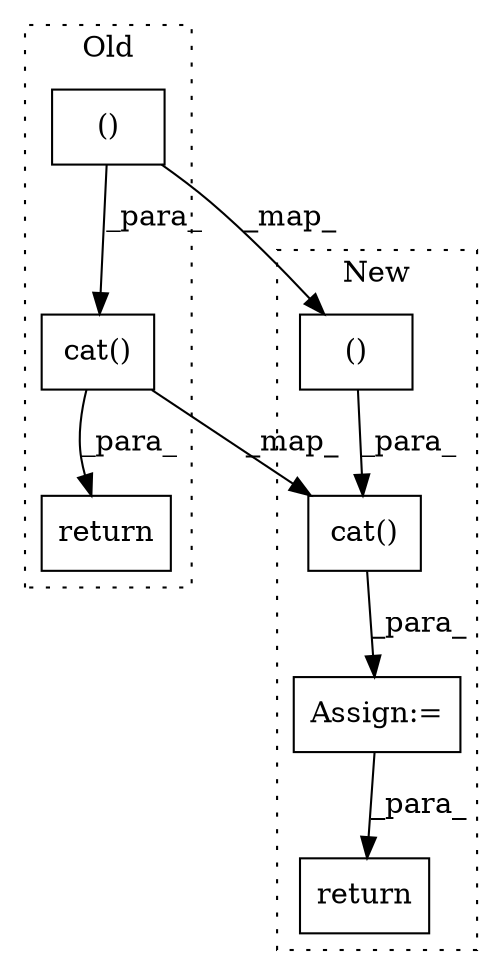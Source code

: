 digraph G {
subgraph cluster0 {
1 [label="cat()" a="75" s="10181,10199" l="10,8" shape="box"];
4 [label="()" a="54" s="10194" l="4" shape="box"];
6 [label="return" a="93" s="10148" l="7" shape="box"];
label = "Old";
style="dotted";
}
subgraph cluster1 {
2 [label="cat()" a="75" s="10504,10522" l="10,8" shape="box"];
3 [label="Assign:=" a="68" s="10501" l="3" shape="box"];
5 [label="()" a="54" s="10517" l="4" shape="box"];
7 [label="return" a="93" s="10625" l="7" shape="box"];
label = "New";
style="dotted";
}
1 -> 6 [label="_para_"];
1 -> 2 [label="_map_"];
2 -> 3 [label="_para_"];
3 -> 7 [label="_para_"];
4 -> 5 [label="_map_"];
4 -> 1 [label="_para_"];
5 -> 2 [label="_para_"];
}
